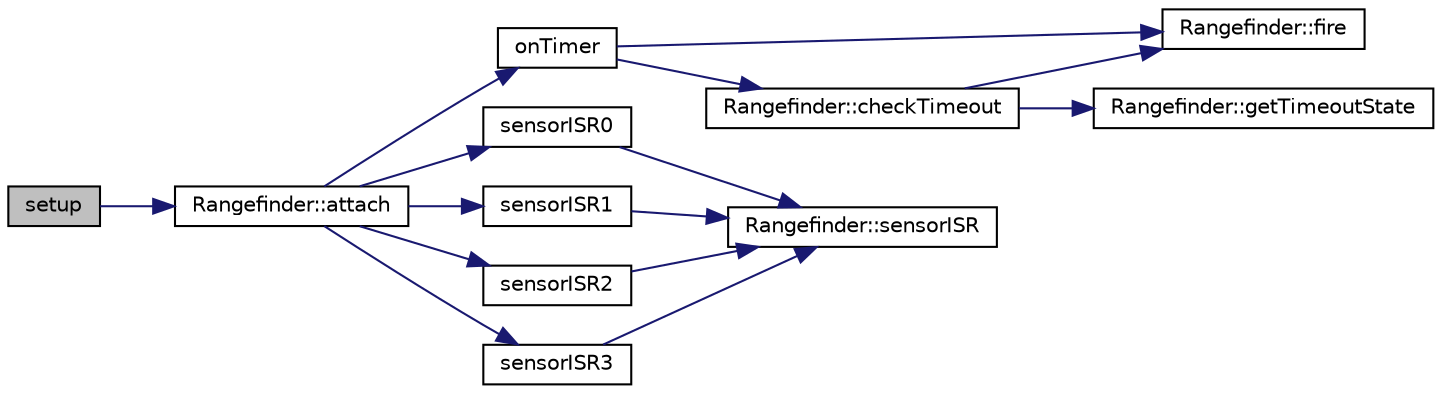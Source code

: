 digraph "setup"
{
 // LATEX_PDF_SIZE
  edge [fontname="Helvetica",fontsize="10",labelfontname="Helvetica",labelfontsize="10"];
  node [fontname="Helvetica",fontsize="10",shape=record];
  rankdir="LR";
  Node1 [label="setup",height=0.2,width=0.4,color="black", fillcolor="grey75", style="filled", fontcolor="black",tooltip=" "];
  Node1 -> Node2 [color="midnightblue",fontsize="10",style="solid",fontname="Helvetica"];
  Node2 [label="Rangefinder::attach",height=0.2,width=0.4,color="black", fillcolor="white", style="filled",URL="$classRangefinder.html#a9ab1220f3759ed409830c9227bd92c27",tooltip="Attach 2 pins to be used as triger and echo."];
  Node2 -> Node3 [color="midnightblue",fontsize="10",style="solid",fontname="Helvetica"];
  Node3 [label="onTimer",height=0.2,width=0.4,color="black", fillcolor="white", style="filled",URL="$Rangefinder_8cpp.html#a0b6abaae8371bfcca2ab8557bebe9332",tooltip=" "];
  Node3 -> Node4 [color="midnightblue",fontsize="10",style="solid",fontname="Helvetica"];
  Node4 [label="Rangefinder::checkTimeout",height=0.2,width=0.4,color="black", fillcolor="white", style="filled",URL="$classRangefinder.html#ad53fdab48917ac45680f52da63553930",tooltip="check the current state of timeout and fire if its time to do so"];
  Node4 -> Node5 [color="midnightblue",fontsize="10",style="solid",fontname="Helvetica"];
  Node5 [label="Rangefinder::fire",height=0.2,width=0.4,color="black", fillcolor="white", style="filled",URL="$classRangefinder.html#a21c76549df3c0a06292fa31b23e80ee7",tooltip="fire a strobe of the trig pin"];
  Node4 -> Node6 [color="midnightblue",fontsize="10",style="solid",fontname="Helvetica"];
  Node6 [label="Rangefinder::getTimeoutState",height=0.2,width=0.4,color="black", fillcolor="white", style="filled",URL="$classRangefinder.html#a6706efbe01d225a04771dee426da09f1",tooltip="Function used by the timeout check thread to determine if this object has timed out."];
  Node3 -> Node5 [color="midnightblue",fontsize="10",style="solid",fontname="Helvetica"];
  Node2 -> Node7 [color="midnightblue",fontsize="10",style="solid",fontname="Helvetica"];
  Node7 [label="sensorISR0",height=0.2,width=0.4,color="black", fillcolor="white", style="filled",URL="$Rangefinder_8cpp.html#a696a4434840a83be9bfb1cf223107f90",tooltip=" "];
  Node7 -> Node8 [color="midnightblue",fontsize="10",style="solid",fontname="Helvetica"];
  Node8 [label="Rangefinder::sensorISR",height=0.2,width=0.4,color="black", fillcolor="white", style="filled",URL="$classRangefinder.html#a4f24792c5c8c6fc8544275d1e74e087c",tooltip="The method called from the ISR indicating the echo pin changed state."];
  Node2 -> Node9 [color="midnightblue",fontsize="10",style="solid",fontname="Helvetica"];
  Node9 [label="sensorISR1",height=0.2,width=0.4,color="black", fillcolor="white", style="filled",URL="$Rangefinder_8cpp.html#a80b2204f2e3fd05a17e03a8559d6c506",tooltip=" "];
  Node9 -> Node8 [color="midnightblue",fontsize="10",style="solid",fontname="Helvetica"];
  Node2 -> Node10 [color="midnightblue",fontsize="10",style="solid",fontname="Helvetica"];
  Node10 [label="sensorISR2",height=0.2,width=0.4,color="black", fillcolor="white", style="filled",URL="$Rangefinder_8cpp.html#a58396042a647a769cd365fb49f2c7d52",tooltip=" "];
  Node10 -> Node8 [color="midnightblue",fontsize="10",style="solid",fontname="Helvetica"];
  Node2 -> Node11 [color="midnightblue",fontsize="10",style="solid",fontname="Helvetica"];
  Node11 [label="sensorISR3",height=0.2,width=0.4,color="black", fillcolor="white", style="filled",URL="$Rangefinder_8cpp.html#a9c06b563cce41963c23fe73645597c8d",tooltip=" "];
  Node11 -> Node8 [color="midnightblue",fontsize="10",style="solid",fontname="Helvetica"];
}

